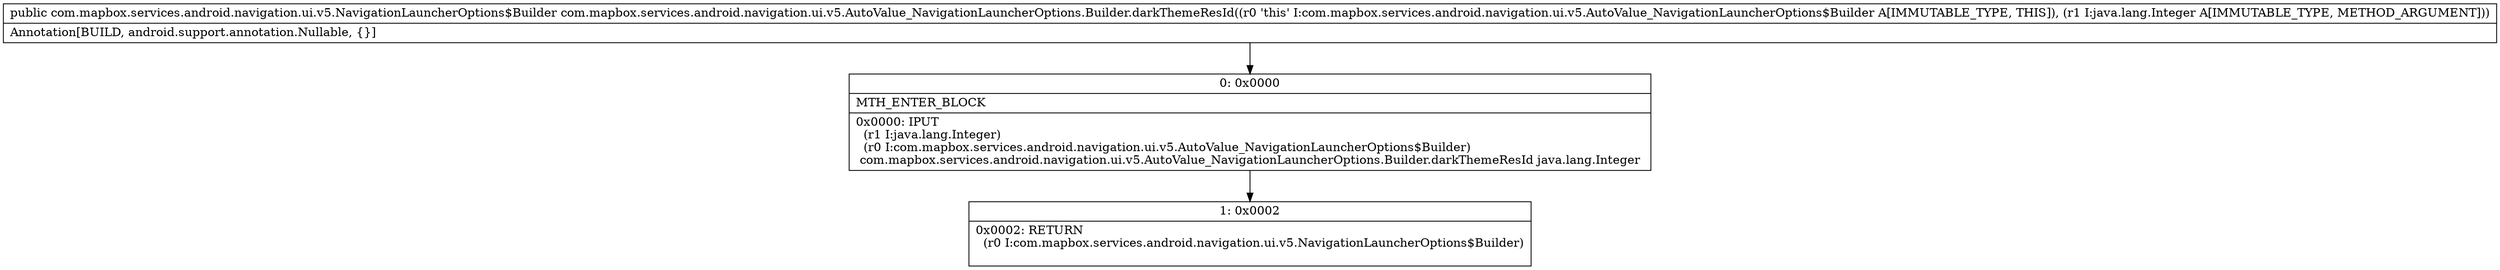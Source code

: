 digraph "CFG forcom.mapbox.services.android.navigation.ui.v5.AutoValue_NavigationLauncherOptions.Builder.darkThemeResId(Ljava\/lang\/Integer;)Lcom\/mapbox\/services\/android\/navigation\/ui\/v5\/NavigationLauncherOptions$Builder;" {
Node_0 [shape=record,label="{0\:\ 0x0000|MTH_ENTER_BLOCK\l|0x0000: IPUT  \l  (r1 I:java.lang.Integer)\l  (r0 I:com.mapbox.services.android.navigation.ui.v5.AutoValue_NavigationLauncherOptions$Builder)\l com.mapbox.services.android.navigation.ui.v5.AutoValue_NavigationLauncherOptions.Builder.darkThemeResId java.lang.Integer \l}"];
Node_1 [shape=record,label="{1\:\ 0x0002|0x0002: RETURN  \l  (r0 I:com.mapbox.services.android.navigation.ui.v5.NavigationLauncherOptions$Builder)\l \l}"];
MethodNode[shape=record,label="{public com.mapbox.services.android.navigation.ui.v5.NavigationLauncherOptions$Builder com.mapbox.services.android.navigation.ui.v5.AutoValue_NavigationLauncherOptions.Builder.darkThemeResId((r0 'this' I:com.mapbox.services.android.navigation.ui.v5.AutoValue_NavigationLauncherOptions$Builder A[IMMUTABLE_TYPE, THIS]), (r1 I:java.lang.Integer A[IMMUTABLE_TYPE, METHOD_ARGUMENT]))  | Annotation[BUILD, android.support.annotation.Nullable, \{\}]\l}"];
MethodNode -> Node_0;
Node_0 -> Node_1;
}

